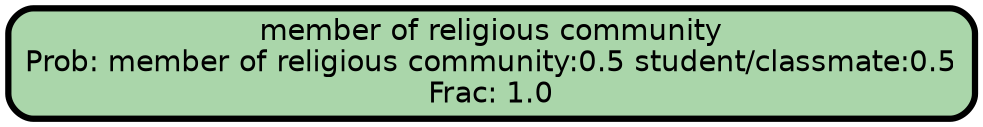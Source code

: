 graph Tree {
node [shape=box, style="filled, rounded",color="black",penwidth="3",fontcolor="black",                 fontname=helvetica] ;
graph [ranksep="0 equally", splines=straight,                 bgcolor=transparent, dpi=200] ;
edge [fontname=helvetica, color=black] ;
0 [label="member of religious community
Prob: member of religious community:0.5 student/classmate:0.5
Frac: 1.0", fillcolor="#aad6aa"] ;
{rank = same;}}